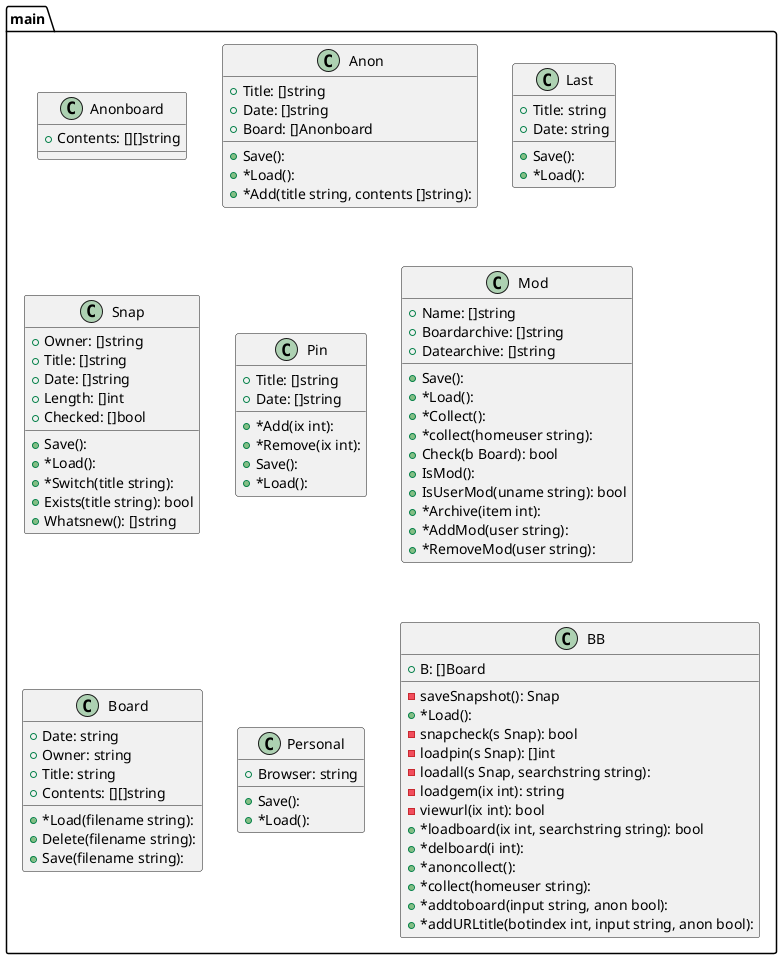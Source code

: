 @startuml
package ...main{
class Anonboard {
+Contents: [][]string

}
}
package ...main{
class Anon {
+Title: []string
+Date: []string
+Board: []Anonboard
+Save(): 
+*Load(): 
+*Add(title string, contents []string): 
}
}
package ...main{
class Last {
+Title: string
+Date: string
+Save(): 
+*Load(): 
}
}
package ...main{
class Snap {
+Owner: []string
+Title: []string
+Date: []string
+Length: []int
+Checked: []bool
+Save(): 
+*Load(): 
+*Switch(title string): 
+Exists(title string): bool
+Whatsnew(): []string
}
}
package ...main{
class Pin {
+Title: []string
+Date: []string
+*Add(ix int): 
+*Remove(ix int): 
+Save(): 
+*Load(): 
}
}
package ...main{
class Mod {
+Name: []string
+Boardarchive: []string
+Datearchive: []string
+Save(): 
+*Load(): 
+*Collect(): 
+*collect(homeuser string): 
+Check(b Board): bool
+IsMod(): 
+IsUserMod(uname string): bool
+*Archive(item int): 
+*AddMod(user string): 
+*RemoveMod(user string): 
}
}
package ...main{
class Board {
+Date: string
+Owner: string
+Title: string
+Contents: [][]string
+*Load(filename string): 
+Delete(filename string): 
+Save(filename string): 
}
}
package ...main{
class Personal {
+Browser: string
+Save(): 
+*Load(): 
}
}
package ...main{
class BB {
+B: []Board
-saveSnapshot(): Snap
+*Load(): 
-snapcheck(s Snap): bool
-loadpin(s Snap): []int
-loadall(s Snap, searchstring string): 
-loadgem(ix int): string
-viewurl(ix int): bool
+*loadboard(ix int, searchstring string): bool
+*delboard(i int): 
+*anoncollect(): 
+*collect(homeuser string): 
+*addtoboard(input string, anon bool): 
+*addURLtitle(botindex int, input string, anon bool): 
}
}

@enduml